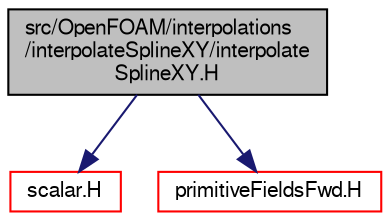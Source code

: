 digraph "src/OpenFOAM/interpolations/interpolateSplineXY/interpolateSplineXY.H"
{
  bgcolor="transparent";
  edge [fontname="FreeSans",fontsize="10",labelfontname="FreeSans",labelfontsize="10"];
  node [fontname="FreeSans",fontsize="10",shape=record];
  Node0 [label="src/OpenFOAM/interpolations\l/interpolateSplineXY/interpolate\lSplineXY.H",height=0.2,width=0.4,color="black", fillcolor="grey75", style="filled", fontcolor="black"];
  Node0 -> Node1 [color="midnightblue",fontsize="10",style="solid",fontname="FreeSans"];
  Node1 [label="scalar.H",height=0.2,width=0.4,color="red",URL="$a12533.html"];
  Node0 -> Node24 [color="midnightblue",fontsize="10",style="solid",fontname="FreeSans"];
  Node24 [label="primitiveFieldsFwd.H",height=0.2,width=0.4,color="red",URL="$a09638.html",tooltip="Forward declarations of the specialisations of Field<T> for scalar, vector and tensor. "];
}
